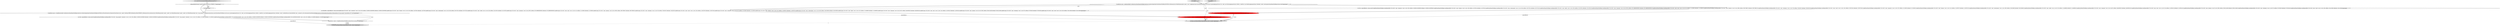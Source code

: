 digraph {
0 [style = filled, label = "List<Row> expectedResults = Arrays.asList(GroupByQueryRunnerTestHelper.createExpectedRow(\"2011-04-01\",\"alias\",\"automotive\",\"rows\",1L,\"idx\",135L,\"idxFloat\",135.88510131835938f,\"idxDouble\",135.88510131835938d),GroupByQueryRunnerTestHelper.createExpectedRow(\"2011-04-01\",\"alias\",\"business\",\"rows\",1L,\"idx\",118L,\"idxFloat\",118.57034,\"idxDouble\",118.57034),GroupByQueryRunnerTestHelper.createExpectedRow(\"2011-04-01\",\"alias\",\"entertainment\",\"rows\",1L,\"idx\",158L,\"idxFloat\",158.747224,\"idxDouble\",158.747224),GroupByQueryRunnerTestHelper.createExpectedRow(\"2011-04-01\",\"alias\",\"health\",\"rows\",1L,\"idx\",120L,\"idxFloat\",120.134704,\"idxDouble\",120.134704),GroupByQueryRunnerTestHelper.createExpectedRow(\"2011-04-01\",\"alias\",\"mezzanine\",\"rows\",3L,\"idx\",2870L,\"idxFloat\",2871.8866900000003f,\"idxDouble\",2871.8866900000003d),GroupByQueryRunnerTestHelper.createExpectedRow(\"2011-04-01\",\"alias\",\"news\",\"rows\",1L,\"idx\",121L,\"idxFloat\",121.58358f,\"idxDouble\",121.58358d),GroupByQueryRunnerTestHelper.createExpectedRow(\"2011-04-01\",\"alias\",\"premium\",\"rows\",3L,\"idx\",2900L,\"idxFloat\",2900.798647f,\"idxDouble\",2900.798647d),GroupByQueryRunnerTestHelper.createExpectedRow(\"2011-04-01\",\"alias\",\"technology\",\"rows\",1L,\"idx\",78L,\"idxFloat\",78.622547f,\"idxDouble\",78.622547d),GroupByQueryRunnerTestHelper.createExpectedRow(\"2011-04-01\",\"alias\",\"travel\",\"rows\",1L,\"idx\",119L,\"idxFloat\",119.922742f,\"idxDouble\",119.922742d),GroupByQueryRunnerTestHelper.createExpectedRow(\"2011-04-02\",\"alias\",\"automotive\",\"rows\",1L,\"idx\",147L,\"idxFloat\",147.42593f,\"idxDouble\",147.42593d),GroupByQueryRunnerTestHelper.createExpectedRow(\"2011-04-02\",\"alias\",\"business\",\"rows\",1L,\"idx\",112L,\"idxFloat\",112.987027f,\"idxDouble\",112.987027d),GroupByQueryRunnerTestHelper.createExpectedRow(\"2011-04-02\",\"alias\",\"entertainment\",\"rows\",1L,\"idx\",166L,\"idxFloat\",166.016049f,\"idxDouble\",166.016049d),GroupByQueryRunnerTestHelper.createExpectedRow(\"2011-04-02\",\"alias\",\"health\",\"rows\",1L,\"idx\",113L,\"idxFloat\",113.446008f,\"idxDouble\",113.446008d),GroupByQueryRunnerTestHelper.createExpectedRow(\"2011-04-02\",\"alias\",\"mezzanine\",\"rows\",3L,\"idx\",2447L,\"idxFloat\",2448.830613f,\"idxDouble\",2448.830613d),GroupByQueryRunnerTestHelper.createExpectedRow(\"2011-04-02\",\"alias\",\"news\",\"rows\",1L,\"idx\",114L,\"idxFloat\",114.290141f,\"idxDouble\",114.290141d),GroupByQueryRunnerTestHelper.createExpectedRow(\"2011-04-02\",\"alias\",\"premium\",\"rows\",3L,\"idx\",2505L,\"idxFloat\",2506.415148f,\"idxDouble\",2506.415148d),GroupByQueryRunnerTestHelper.createExpectedRow(\"2011-04-02\",\"alias\",\"technology\",\"rows\",1L,\"idx\",97L,\"idxFloat\",97.387433f,\"idxDouble\",97.387433d),GroupByQueryRunnerTestHelper.createExpectedRow(\"2011-04-02\",\"alias\",\"travel\",\"rows\",1L,\"idx\",126L,\"idxFloat\",126.411364f,\"idxDouble\",126.411364d))@@@4@@@['1', '0', '0']", fillcolor = white, shape = ellipse image = "AAA0AAABBB1BBB"];
12 [style = filled, label = "TestHelper.assertExpectedObjects(expectedResults,results,\"subtotal\")@@@9@@@['0', '0', '1']", fillcolor = lightgray, shape = ellipse image = "AAA0AAABBB3BBB"];
13 [style = filled, label = "!config.getDefaultStrategy().equals(GroupByStrategySelector.STRATEGY_V2)@@@3@@@['0', '0', '1']", fillcolor = white, shape = diamond image = "AAA0AAABBB3BBB"];
7 [style = filled, label = "Iterable<ResultRow> results = GroupByQueryRunnerTestHelper.runQuery(factory,runner,query)@@@5@@@['0', '1', '0']", fillcolor = red, shape = ellipse image = "AAA1AAABBB2BBB"];
10 [style = filled, label = "testGroupByWithSubtotalsSpecWithRenamedDimensionAndFilter['0', '0', '1']", fillcolor = lightgray, shape = diamond image = "AAA0AAABBB3BBB"];
5 [style = filled, label = "testGroupBy['0', '1', '0']", fillcolor = lightgray, shape = diamond image = "AAA0AAABBB2BBB"];
3 [style = filled, label = "Iterable<Row> results = GroupByQueryRunnerTestHelper.runQuery(factory,runner,query)@@@5@@@['1', '0', '0']", fillcolor = red, shape = ellipse image = "AAA1AAABBB1BBB"];
8 [style = filled, label = "return@@@4@@@['0', '0', '1']", fillcolor = white, shape = ellipse image = "AAA0AAABBB3BBB"];
6 [style = filled, label = "List<ResultRow> expectedResults = Arrays.asList(makeRow(query,\"2011-04-01\",\"alias\",\"automotive\",\"rows\",1L,\"idx\",135L,\"idxFloat\",135.88510131835938f,\"idxDouble\",135.88510131835938d),makeRow(query,\"2011-04-01\",\"alias\",\"business\",\"rows\",1L,\"idx\",118L,\"idxFloat\",118.57034,\"idxDouble\",118.57034),makeRow(query,\"2011-04-01\",\"alias\",\"entertainment\",\"rows\",1L,\"idx\",158L,\"idxFloat\",158.747224,\"idxDouble\",158.747224),makeRow(query,\"2011-04-01\",\"alias\",\"health\",\"rows\",1L,\"idx\",120L,\"idxFloat\",120.134704,\"idxDouble\",120.134704),makeRow(query,\"2011-04-01\",\"alias\",\"mezzanine\",\"rows\",3L,\"idx\",2870L,\"idxFloat\",2871.8866900000003f,\"idxDouble\",2871.8866900000003d),makeRow(query,\"2011-04-01\",\"alias\",\"news\",\"rows\",1L,\"idx\",121L,\"idxFloat\",121.58358f,\"idxDouble\",121.58358d),makeRow(query,\"2011-04-01\",\"alias\",\"premium\",\"rows\",3L,\"idx\",2900L,\"idxFloat\",2900.798647f,\"idxDouble\",2900.798647d),makeRow(query,\"2011-04-01\",\"alias\",\"technology\",\"rows\",1L,\"idx\",78L,\"idxFloat\",78.622547f,\"idxDouble\",78.622547d),makeRow(query,\"2011-04-01\",\"alias\",\"travel\",\"rows\",1L,\"idx\",119L,\"idxFloat\",119.922742f,\"idxDouble\",119.922742d),makeRow(query,\"2011-04-02\",\"alias\",\"automotive\",\"rows\",1L,\"idx\",147L,\"idxFloat\",147.42593f,\"idxDouble\",147.42593d),makeRow(query,\"2011-04-02\",\"alias\",\"business\",\"rows\",1L,\"idx\",112L,\"idxFloat\",112.987027f,\"idxDouble\",112.987027d),makeRow(query,\"2011-04-02\",\"alias\",\"entertainment\",\"rows\",1L,\"idx\",166L,\"idxFloat\",166.016049f,\"idxDouble\",166.016049d),makeRow(query,\"2011-04-02\",\"alias\",\"health\",\"rows\",1L,\"idx\",113L,\"idxFloat\",113.446008f,\"idxDouble\",113.446008d),makeRow(query,\"2011-04-02\",\"alias\",\"mezzanine\",\"rows\",3L,\"idx\",2447L,\"idxFloat\",2448.830613f,\"idxDouble\",2448.830613d),makeRow(query,\"2011-04-02\",\"alias\",\"news\",\"rows\",1L,\"idx\",114L,\"idxFloat\",114.290141f,\"idxDouble\",114.290141d),makeRow(query,\"2011-04-02\",\"alias\",\"premium\",\"rows\",3L,\"idx\",2505L,\"idxFloat\",2506.415148f,\"idxDouble\",2506.415148d),makeRow(query,\"2011-04-02\",\"alias\",\"technology\",\"rows\",1L,\"idx\",97L,\"idxFloat\",97.387433f,\"idxDouble\",97.387433d),makeRow(query,\"2011-04-02\",\"alias\",\"travel\",\"rows\",1L,\"idx\",126L,\"idxFloat\",126.411364f,\"idxDouble\",126.411364d))@@@4@@@['0', '1', '0']", fillcolor = white, shape = ellipse image = "AAA0AAABBB2BBB"];
4 [style = filled, label = "testGroupBy['1', '0', '0']", fillcolor = lightgray, shape = diamond image = "AAA0AAABBB1BBB"];
14 [style = filled, label = "Iterable<Row> results = GroupByQueryRunnerTestHelper.runQuery(factory,runner,query)@@@8@@@['0', '0', '1']", fillcolor = white, shape = ellipse image = "AAA0AAABBB3BBB"];
11 [style = filled, label = "GroupByQuery query = GroupByQuery.builder().setDataSource(QueryRunnerTestHelper.dataSource).setQuerySegmentSpec(QueryRunnerTestHelper.firstToThird).setVirtualColumns(new ExpressionVirtualColumn(\"alias\",\"quality\",ValueType.STRING,TestExprMacroTable.INSTANCE)).setDimensions(Lists.newArrayList(new DefaultDimensionSpec(\"quality\",\"quality\"),new DefaultDimensionSpec(\"market\",\"market\"),new DefaultDimensionSpec(\"alias\",\"alias_renamed\"))).setAggregatorSpecs(Arrays.asList(QueryRunnerTestHelper.rowsCount,new LongSumAggregatorFactory(\"idx\",\"index\"),new FloatSumAggregatorFactory(\"idxFloat\",\"indexFloat\"),new DoubleSumAggregatorFactory(\"idxDouble\",\"index\"))).setDimFilter(new SelectorDimFilter(\"alias\",\"automotive\",null)).setGranularity(QueryRunnerTestHelper.dayGran).setSubtotalsSpec(ImmutableList.of(ImmutableList.of(\"alias_renamed\"),ImmutableList.of())).build()@@@6@@@['0', '0', '1']", fillcolor = white, shape = ellipse image = "AAA0AAABBB3BBB"];
9 [style = filled, label = "List<Row> expectedResults = Arrays.asList(GroupByQueryRunnerTestHelper.createExpectedRow(\"2011-04-01\",\"alias_renamed\",\"automotive\",\"rows\",1L,\"idx\",135L,\"idxFloat\",135.88510131835938f,\"idxDouble\",135.88510131835938d),GroupByQueryRunnerTestHelper.createExpectedRow(\"2011-04-02\",\"alias_renamed\",\"automotive\",\"rows\",1L,\"idx\",147L,\"idxFloat\",147.42593f,\"idxDouble\",147.42593d),GroupByQueryRunnerTestHelper.createExpectedRow(\"2011-04-01T00:00:00.000Z\",\"rows\",1L,\"idx\",135L,\"idxFloat\",135.88510131835938f,\"idxDouble\",135.88510131835938d),GroupByQueryRunnerTestHelper.createExpectedRow(\"2011-04-02T00:00:00.000Z\",\"rows\",1L,\"idx\",147L,\"idxFloat\",147.42593f,\"idxDouble\",147.42593d))@@@7@@@['0', '0', '1']", fillcolor = white, shape = ellipse image = "AAA0AAABBB3BBB"];
2 [style = filled, label = "TestHelper.assertExpectedObjects(expectedResults,results,\"groupBy\")@@@6@@@['1', '1', '0']", fillcolor = lightgray, shape = ellipse image = "AAA0AAABBB1BBB"];
1 [style = filled, label = "GroupByQuery query = makeQueryBuilder().setDataSource(QueryRunnerTestHelper.dataSource).setQuerySegmentSpec(QueryRunnerTestHelper.firstToThird).setDimensions(new DefaultDimensionSpec(\"quality\",\"alias\")).setAggregatorSpecs(QueryRunnerTestHelper.rowsCount,new LongSumAggregatorFactory(\"idx\",\"index\"),new FloatSumAggregatorFactory(\"idxFloat\",\"indexFloat\"),new DoubleSumAggregatorFactory(\"idxDouble\",\"index\")).setGranularity(QueryRunnerTestHelper.dayGran).build()@@@3@@@['1', '1', '0']", fillcolor = white, shape = ellipse image = "AAA0AAABBB1BBB"];
0->3 [style = bold, label=""];
7->2 [style = solid, label="results"];
0->2 [style = solid, label="expectedResults"];
3->7 [style = dashed, label="0"];
6->2 [style = solid, label="expectedResults"];
1->0 [style = bold, label=""];
11->14 [style = solid, label="query"];
11->9 [style = bold, label=""];
1->6 [style = solid, label="query"];
13->11 [style = bold, label=""];
5->1 [style = bold, label=""];
2->12 [style = dashed, label="0"];
1->6 [style = bold, label=""];
3->2 [style = bold, label=""];
10->13 [style = bold, label=""];
13->8 [style = dotted, label="true"];
7->2 [style = bold, label=""];
14->12 [style = solid, label="results"];
14->12 [style = bold, label=""];
9->14 [style = bold, label=""];
3->2 [style = solid, label="results"];
1->7 [style = solid, label="query"];
4->1 [style = bold, label=""];
13->8 [style = bold, label=""];
6->7 [style = bold, label=""];
8->11 [style = bold, label=""];
1->3 [style = solid, label="query"];
9->12 [style = solid, label="expectedResults"];
}
